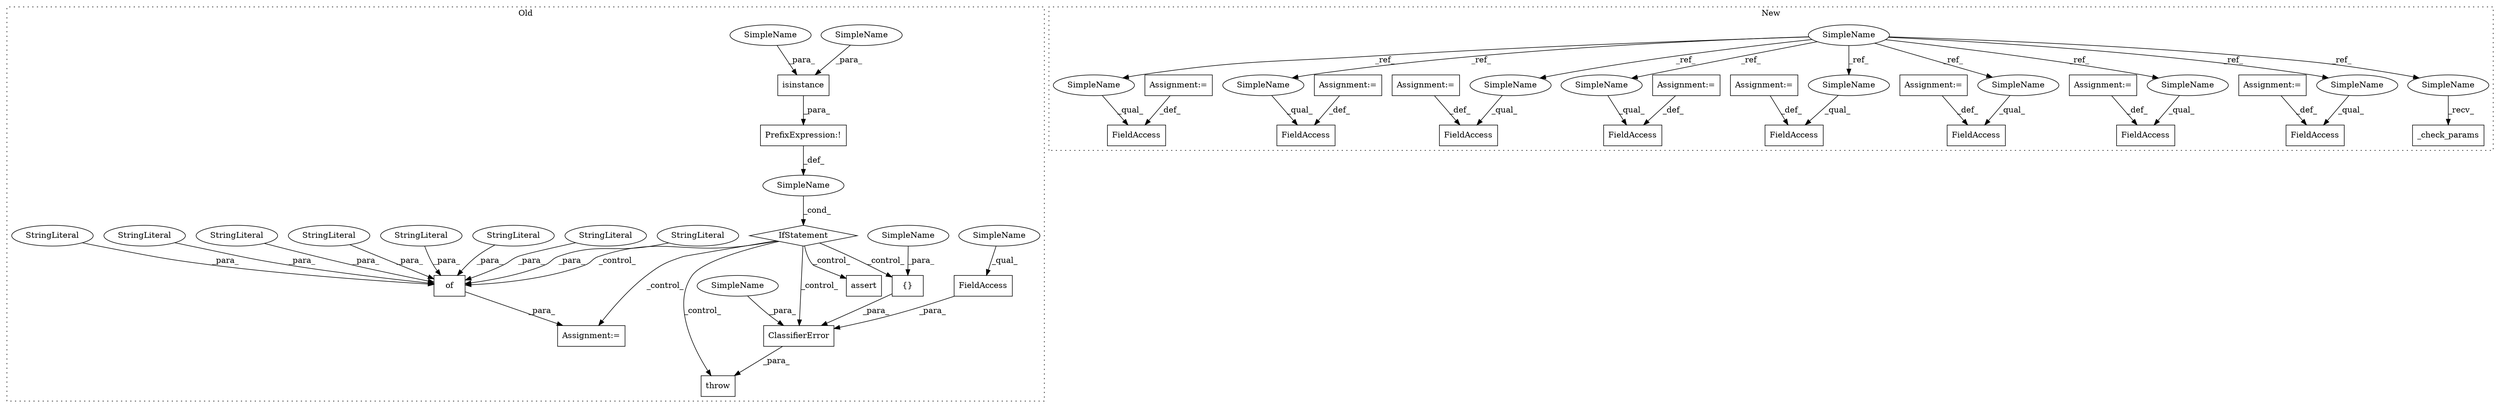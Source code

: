 digraph G {
subgraph cluster0 {
1 [label="of" a="32" s="1397,1643" l="3,1" shape="box"];
3 [label="StringLiteral" a="45" s="1424" l="10" shape="ellipse"];
4 [label="StringLiteral" a="45" s="1474" l="21" shape="ellipse"];
5 [label="StringLiteral" a="45" s="1620" l="12" shape="ellipse"];
6 [label="Assignment:=" a="7" s="1392" l="1" shape="box"];
7 [label="PrefixExpression:!" a="38" s="1242" l="1" shape="box"];
8 [label="{}" a="4" s="1341,1361" l="1,1" shape="box"];
9 [label="throw" a="53" s="1295" l="6" shape="box"];
10 [label="assert" a="6" s="1650" l="7" shape="box"];
11 [label="IfStatement" a="25" s="1238,1285" l="4,2" shape="diamond"];
12 [label="SimpleName" a="42" s="" l="" shape="ellipse"];
13 [label="ClassifierError" a="32" s="1301,1373" l="16,1" shape="box"];
14 [label="FieldAccess" a="22" s="1317" l="14" shape="box"];
15 [label="isinstance" a="32" s="1243,1284" l="11,1" shape="box"];
25 [label="StringLiteral" a="45" s="1400" l="12" shape="ellipse"];
27 [label="StringLiteral" a="45" s="1536" l="15" shape="ellipse"];
31 [label="StringLiteral" a="45" s="1566" l="13" shape="ellipse"];
32 [label="StringLiteral" a="45" s="1516" l="10" shape="ellipse"];
34 [label="StringLiteral" a="45" s="1592" l="14" shape="ellipse"];
38 [label="SimpleName" a="42" s="1265" l="19" shape="ellipse"];
39 [label="SimpleName" a="42" s="1342" l="19" shape="ellipse"];
49 [label="SimpleName" a="42" s="1363" l="10" shape="ellipse"];
50 [label="SimpleName" a="42" s="1254" l="10" shape="ellipse"];
51 [label="SimpleName" a="42" s="1317" l="4" shape="ellipse"];
label = "Old";
style="dotted";
}
subgraph cluster1 {
2 [label="_check_params" a="32" s="1535" l="15" shape="box"];
16 [label="SimpleName" a="42" s="986" l="4" shape="ellipse"];
17 [label="FieldAccess" a="22" s="1498" l="15" shape="box"];
18 [label="FieldAccess" a="22" s="1362" l="13" shape="box"];
19 [label="FieldAccess" a="22" s="1428" l="16" shape="box"];
20 [label="FieldAccess" a="22" s="1214" l="15" shape="box"];
21 [label="FieldAccess" a="22" s="1246" l="13" shape="box"];
22 [label="FieldAccess" a="22" s="1390" l="18" shape="box"];
23 [label="FieldAccess" a="22" s="1312" l="24" shape="box"];
24 [label="FieldAccess" a="22" s="1274" l="18" shape="box"];
26 [label="Assignment:=" a="7" s="1513" l="1" shape="box"];
28 [label="Assignment:=" a="7" s="1408" l="1" shape="box"];
29 [label="Assignment:=" a="7" s="1259" l="1" shape="box"];
30 [label="Assignment:=" a="7" s="1229" l="1" shape="box"];
33 [label="Assignment:=" a="7" s="1375" l="1" shape="box"];
35 [label="Assignment:=" a="7" s="1336" l="1" shape="box"];
36 [label="Assignment:=" a="7" s="1292" l="1" shape="box"];
37 [label="Assignment:=" a="7" s="1444" l="1" shape="box"];
40 [label="SimpleName" a="42" s="1498" l="4" shape="ellipse"];
41 [label="SimpleName" a="42" s="1428" l="4" shape="ellipse"];
42 [label="SimpleName" a="42" s="1390" l="4" shape="ellipse"];
43 [label="SimpleName" a="42" s="1530" l="4" shape="ellipse"];
44 [label="SimpleName" a="42" s="1362" l="4" shape="ellipse"];
45 [label="SimpleName" a="42" s="1274" l="4" shape="ellipse"];
46 [label="SimpleName" a="42" s="1214" l="4" shape="ellipse"];
47 [label="SimpleName" a="42" s="1246" l="4" shape="ellipse"];
48 [label="SimpleName" a="42" s="1312" l="4" shape="ellipse"];
label = "New";
style="dotted";
}
1 -> 6 [label="_para_"];
3 -> 1 [label="_para_"];
4 -> 1 [label="_para_"];
5 -> 1 [label="_para_"];
7 -> 12 [label="_def_"];
8 -> 13 [label="_para_"];
11 -> 9 [label="_control_"];
11 -> 1 [label="_control_"];
11 -> 6 [label="_control_"];
11 -> 8 [label="_control_"];
11 -> 13 [label="_control_"];
11 -> 10 [label="_control_"];
12 -> 11 [label="_cond_"];
13 -> 9 [label="_para_"];
14 -> 13 [label="_para_"];
15 -> 7 [label="_para_"];
16 -> 48 [label="_ref_"];
16 -> 45 [label="_ref_"];
16 -> 43 [label="_ref_"];
16 -> 44 [label="_ref_"];
16 -> 47 [label="_ref_"];
16 -> 40 [label="_ref_"];
16 -> 42 [label="_ref_"];
16 -> 41 [label="_ref_"];
16 -> 46 [label="_ref_"];
25 -> 1 [label="_para_"];
26 -> 17 [label="_def_"];
27 -> 1 [label="_para_"];
28 -> 22 [label="_def_"];
29 -> 21 [label="_def_"];
30 -> 20 [label="_def_"];
31 -> 1 [label="_para_"];
32 -> 1 [label="_para_"];
33 -> 18 [label="_def_"];
34 -> 1 [label="_para_"];
35 -> 23 [label="_def_"];
36 -> 24 [label="_def_"];
37 -> 19 [label="_def_"];
38 -> 15 [label="_para_"];
39 -> 8 [label="_para_"];
40 -> 17 [label="_qual_"];
41 -> 19 [label="_qual_"];
42 -> 22 [label="_qual_"];
43 -> 2 [label="_recv_"];
44 -> 18 [label="_qual_"];
45 -> 24 [label="_qual_"];
46 -> 20 [label="_qual_"];
47 -> 21 [label="_qual_"];
48 -> 23 [label="_qual_"];
49 -> 13 [label="_para_"];
50 -> 15 [label="_para_"];
51 -> 14 [label="_qual_"];
}